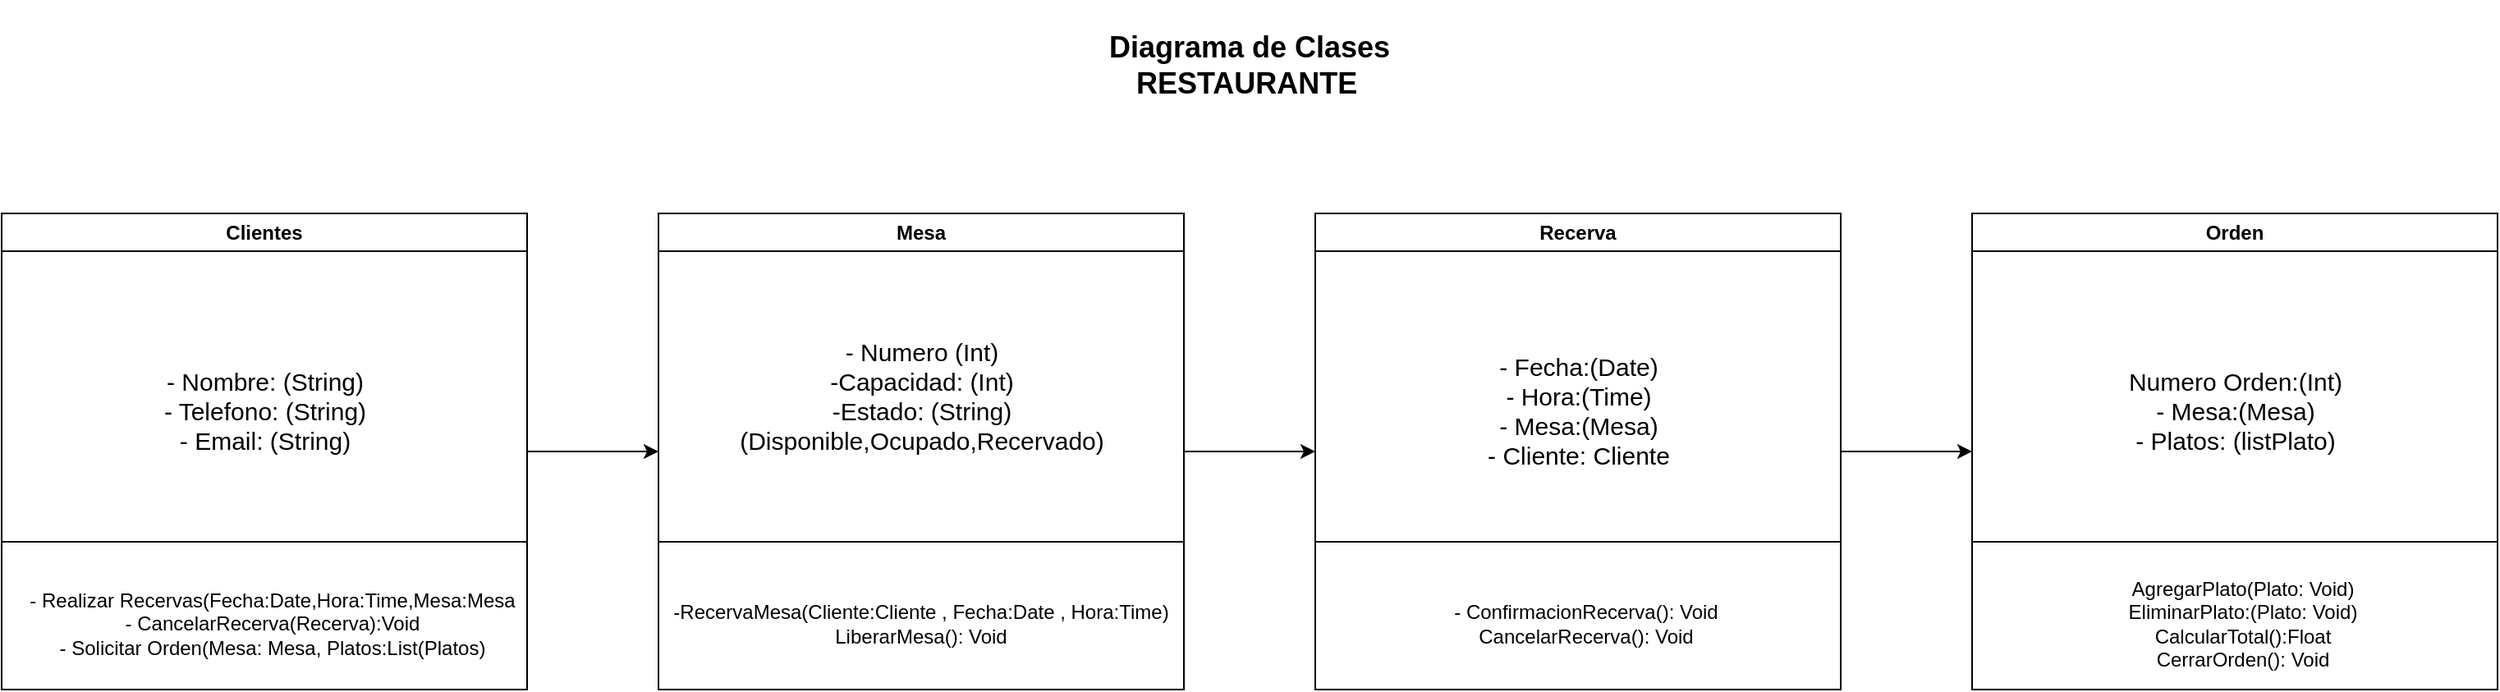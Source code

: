 <mxfile version="24.7.8">
  <diagram name="Página-1" id="yLIxsh1GC3R2NKEqh32L">
    <mxGraphModel dx="1720" dy="753" grid="1" gridSize="10" guides="1" tooltips="1" connect="1" arrows="1" fold="1" page="1" pageScale="1" pageWidth="1200" pageHeight="1920" math="0" shadow="0">
      <root>
        <mxCell id="0" />
        <mxCell id="1" parent="0" />
        <mxCell id="O4GLKHiiTW8GFt9Bikdo-27" style="edgeStyle=orthogonalEdgeStyle;rounded=0;orthogonalLoop=1;jettySize=auto;html=1;exitX=1;exitY=0.5;exitDx=0;exitDy=0;entryX=0;entryY=0.5;entryDx=0;entryDy=0;" parent="1" source="O4GLKHiiTW8GFt9Bikdo-8" target="O4GLKHiiTW8GFt9Bikdo-17" edge="1">
          <mxGeometry relative="1" as="geometry" />
        </mxCell>
        <mxCell id="O4GLKHiiTW8GFt9Bikdo-8" value="Recerva" style="swimlane;whiteSpace=wrap;html=1;" parent="1" vertex="1">
          <mxGeometry x="1080" y="190" width="320" height="290" as="geometry" />
        </mxCell>
        <mxCell id="O4GLKHiiTW8GFt9Bikdo-10" value="" style="rounded=0;whiteSpace=wrap;html=1;" parent="O4GLKHiiTW8GFt9Bikdo-8" vertex="1">
          <mxGeometry y="200" width="320" height="90" as="geometry" />
        </mxCell>
        <mxCell id="O4GLKHiiTW8GFt9Bikdo-11" value="&lt;span style=&quot;font-size: 15px;&quot;&gt;- Fecha:(Date)&lt;/span&gt;&lt;div&gt;&lt;span style=&quot;font-size: 15px;&quot;&gt;- Hora:(Time)&lt;/span&gt;&lt;/div&gt;&lt;div&gt;&lt;span style=&quot;font-size: 15px;&quot;&gt;- Mesa:(Mesa)&lt;/span&gt;&lt;/div&gt;&lt;div&gt;&lt;span style=&quot;font-size: 15px;&quot;&gt;- Cliente: Cliente&lt;/span&gt;&lt;/div&gt;" style="text;html=1;align=center;verticalAlign=middle;whiteSpace=wrap;rounded=0;" parent="O4GLKHiiTW8GFt9Bikdo-8" vertex="1">
          <mxGeometry x="82.5" y="70" width="155" height="100" as="geometry" />
        </mxCell>
        <mxCell id="O4GLKHiiTW8GFt9Bikdo-12" value="- ConfirmacionRecerva(): Void&lt;div&gt;CancelarRecerva(): Void&lt;/div&gt;" style="text;html=1;align=center;verticalAlign=middle;whiteSpace=wrap;rounded=0;" parent="O4GLKHiiTW8GFt9Bikdo-8" vertex="1">
          <mxGeometry x="10" y="210" width="310" height="80" as="geometry" />
        </mxCell>
        <mxCell id="O4GLKHiiTW8GFt9Bikdo-26" style="edgeStyle=orthogonalEdgeStyle;rounded=0;orthogonalLoop=1;jettySize=auto;html=1;exitX=1;exitY=0.5;exitDx=0;exitDy=0;entryX=0;entryY=0.5;entryDx=0;entryDy=0;" parent="1" source="O4GLKHiiTW8GFt9Bikdo-13" target="O4GLKHiiTW8GFt9Bikdo-8" edge="1">
          <mxGeometry relative="1" as="geometry" />
        </mxCell>
        <mxCell id="O4GLKHiiTW8GFt9Bikdo-13" value="Mesa" style="swimlane;whiteSpace=wrap;html=1;" parent="1" vertex="1">
          <mxGeometry x="680" y="190" width="320" height="290" as="geometry" />
        </mxCell>
        <mxCell id="O4GLKHiiTW8GFt9Bikdo-14" value="" style="rounded=0;whiteSpace=wrap;html=1;" parent="O4GLKHiiTW8GFt9Bikdo-13" vertex="1">
          <mxGeometry y="200" width="320" height="90" as="geometry" />
        </mxCell>
        <mxCell id="O4GLKHiiTW8GFt9Bikdo-15" value="&lt;span style=&quot;font-size: 15px;&quot;&gt;- Numero (Int)&lt;/span&gt;&lt;div&gt;&lt;span style=&quot;font-size: 15px;&quot;&gt;-Capacidad: (Int)&lt;/span&gt;&lt;/div&gt;&lt;div&gt;&lt;span style=&quot;font-size: 15px;&quot;&gt;-Estado: (String) (Disponible,Ocupado,Recervado)&lt;/span&gt;&lt;/div&gt;&lt;div&gt;&lt;span style=&quot;font-size: 15px;&quot;&gt;&lt;br&gt;&lt;/span&gt;&lt;/div&gt;" style="text;html=1;align=center;verticalAlign=middle;whiteSpace=wrap;rounded=0;" parent="O4GLKHiiTW8GFt9Bikdo-13" vertex="1">
          <mxGeometry x="82.5" y="70" width="155" height="100" as="geometry" />
        </mxCell>
        <mxCell id="O4GLKHiiTW8GFt9Bikdo-16" value="-RecervaMesa(Cliente:Cliente , Fecha:Date , Hora:Time)&lt;div&gt;LiberarMesa(): Void&lt;/div&gt;" style="text;html=1;align=center;verticalAlign=middle;whiteSpace=wrap;rounded=0;" parent="O4GLKHiiTW8GFt9Bikdo-13" vertex="1">
          <mxGeometry x="5" y="210" width="310" height="80" as="geometry" />
        </mxCell>
        <mxCell id="O4GLKHiiTW8GFt9Bikdo-17" value="Orden" style="swimlane;whiteSpace=wrap;html=1;" parent="1" vertex="1">
          <mxGeometry x="1480" y="190" width="320" height="290" as="geometry" />
        </mxCell>
        <mxCell id="O4GLKHiiTW8GFt9Bikdo-18" value="" style="rounded=0;whiteSpace=wrap;html=1;" parent="O4GLKHiiTW8GFt9Bikdo-17" vertex="1">
          <mxGeometry y="200" width="320" height="90" as="geometry" />
        </mxCell>
        <mxCell id="O4GLKHiiTW8GFt9Bikdo-19" value="&lt;span style=&quot;font-size: 15px;&quot;&gt;Numero Orden:(Int)&lt;/span&gt;&lt;div&gt;&lt;span style=&quot;font-size: 15px;&quot;&gt;- Mesa:(Mesa)&lt;/span&gt;&lt;/div&gt;&lt;div&gt;&lt;span style=&quot;font-size: 15px;&quot;&gt;- Platos: (listPlato)&lt;/span&gt;&lt;/div&gt;" style="text;html=1;align=center;verticalAlign=middle;whiteSpace=wrap;rounded=0;" parent="O4GLKHiiTW8GFt9Bikdo-17" vertex="1">
          <mxGeometry x="82.5" y="70" width="155" height="100" as="geometry" />
        </mxCell>
        <mxCell id="O4GLKHiiTW8GFt9Bikdo-20" value="AgregarPlato(Plato: Void)&lt;div&gt;EliminarPlato:(Plato: Void)&lt;/div&gt;&lt;div&gt;CalcularTotal():Float&lt;/div&gt;&lt;div&gt;CerrarOrden(): Void&lt;/div&gt;" style="text;html=1;align=center;verticalAlign=middle;whiteSpace=wrap;rounded=0;" parent="O4GLKHiiTW8GFt9Bikdo-17" vertex="1">
          <mxGeometry x="10" y="210" width="310" height="80" as="geometry" />
        </mxCell>
        <mxCell id="O4GLKHiiTW8GFt9Bikdo-25" style="edgeStyle=orthogonalEdgeStyle;rounded=0;orthogonalLoop=1;jettySize=auto;html=1;exitX=1;exitY=0.5;exitDx=0;exitDy=0;entryX=0;entryY=0.5;entryDx=0;entryDy=0;" parent="1" source="O4GLKHiiTW8GFt9Bikdo-21" target="O4GLKHiiTW8GFt9Bikdo-13" edge="1">
          <mxGeometry relative="1" as="geometry" />
        </mxCell>
        <mxCell id="O4GLKHiiTW8GFt9Bikdo-21" value="Clientes" style="swimlane;whiteSpace=wrap;html=1;" parent="1" vertex="1">
          <mxGeometry x="280" y="190" width="320" height="290" as="geometry" />
        </mxCell>
        <mxCell id="O4GLKHiiTW8GFt9Bikdo-22" value="" style="rounded=0;whiteSpace=wrap;html=1;" parent="O4GLKHiiTW8GFt9Bikdo-21" vertex="1">
          <mxGeometry y="200" width="320" height="90" as="geometry" />
        </mxCell>
        <mxCell id="O4GLKHiiTW8GFt9Bikdo-23" value="&lt;font style=&quot;font-size: 15px;&quot;&gt;- Nombre: (String)&lt;/font&gt;&lt;div style=&quot;font-size: 15px;&quot;&gt;&lt;font style=&quot;font-size: 15px;&quot;&gt;- Telefono: (String)&lt;/font&gt;&lt;/div&gt;&lt;div style=&quot;font-size: 15px;&quot;&gt;&lt;font style=&quot;font-size: 15px;&quot;&gt;- Email: (String)&lt;/font&gt;&lt;/div&gt;" style="text;html=1;align=center;verticalAlign=middle;whiteSpace=wrap;rounded=0;" parent="O4GLKHiiTW8GFt9Bikdo-21" vertex="1">
          <mxGeometry x="82.5" y="70" width="155" height="100" as="geometry" />
        </mxCell>
        <mxCell id="O4GLKHiiTW8GFt9Bikdo-24" value="- Realizar Recervas(Fecha:Date,Hora:Time,Mesa:Mesa&lt;div&gt;- CancelarRecerva(Recerva):Void&lt;/div&gt;&lt;div&gt;- Solicitar Orden(Mesa: Mesa, Platos:List(Platos)&lt;/div&gt;" style="text;html=1;align=center;verticalAlign=middle;whiteSpace=wrap;rounded=0;" parent="O4GLKHiiTW8GFt9Bikdo-21" vertex="1">
          <mxGeometry x="10" y="210" width="310" height="80" as="geometry" />
        </mxCell>
        <mxCell id="O4GLKHiiTW8GFt9Bikdo-28" value="&lt;font style=&quot;font-size: 18px;&quot;&gt;&lt;b&gt;Diagrama de Clases RESTAURANTE&lt;/b&gt;&lt;/font&gt;&amp;nbsp;" style="text;html=1;align=center;verticalAlign=middle;whiteSpace=wrap;rounded=0;" parent="1" vertex="1">
          <mxGeometry x="950" y="60" width="180" height="80" as="geometry" />
        </mxCell>
      </root>
    </mxGraphModel>
  </diagram>
</mxfile>
